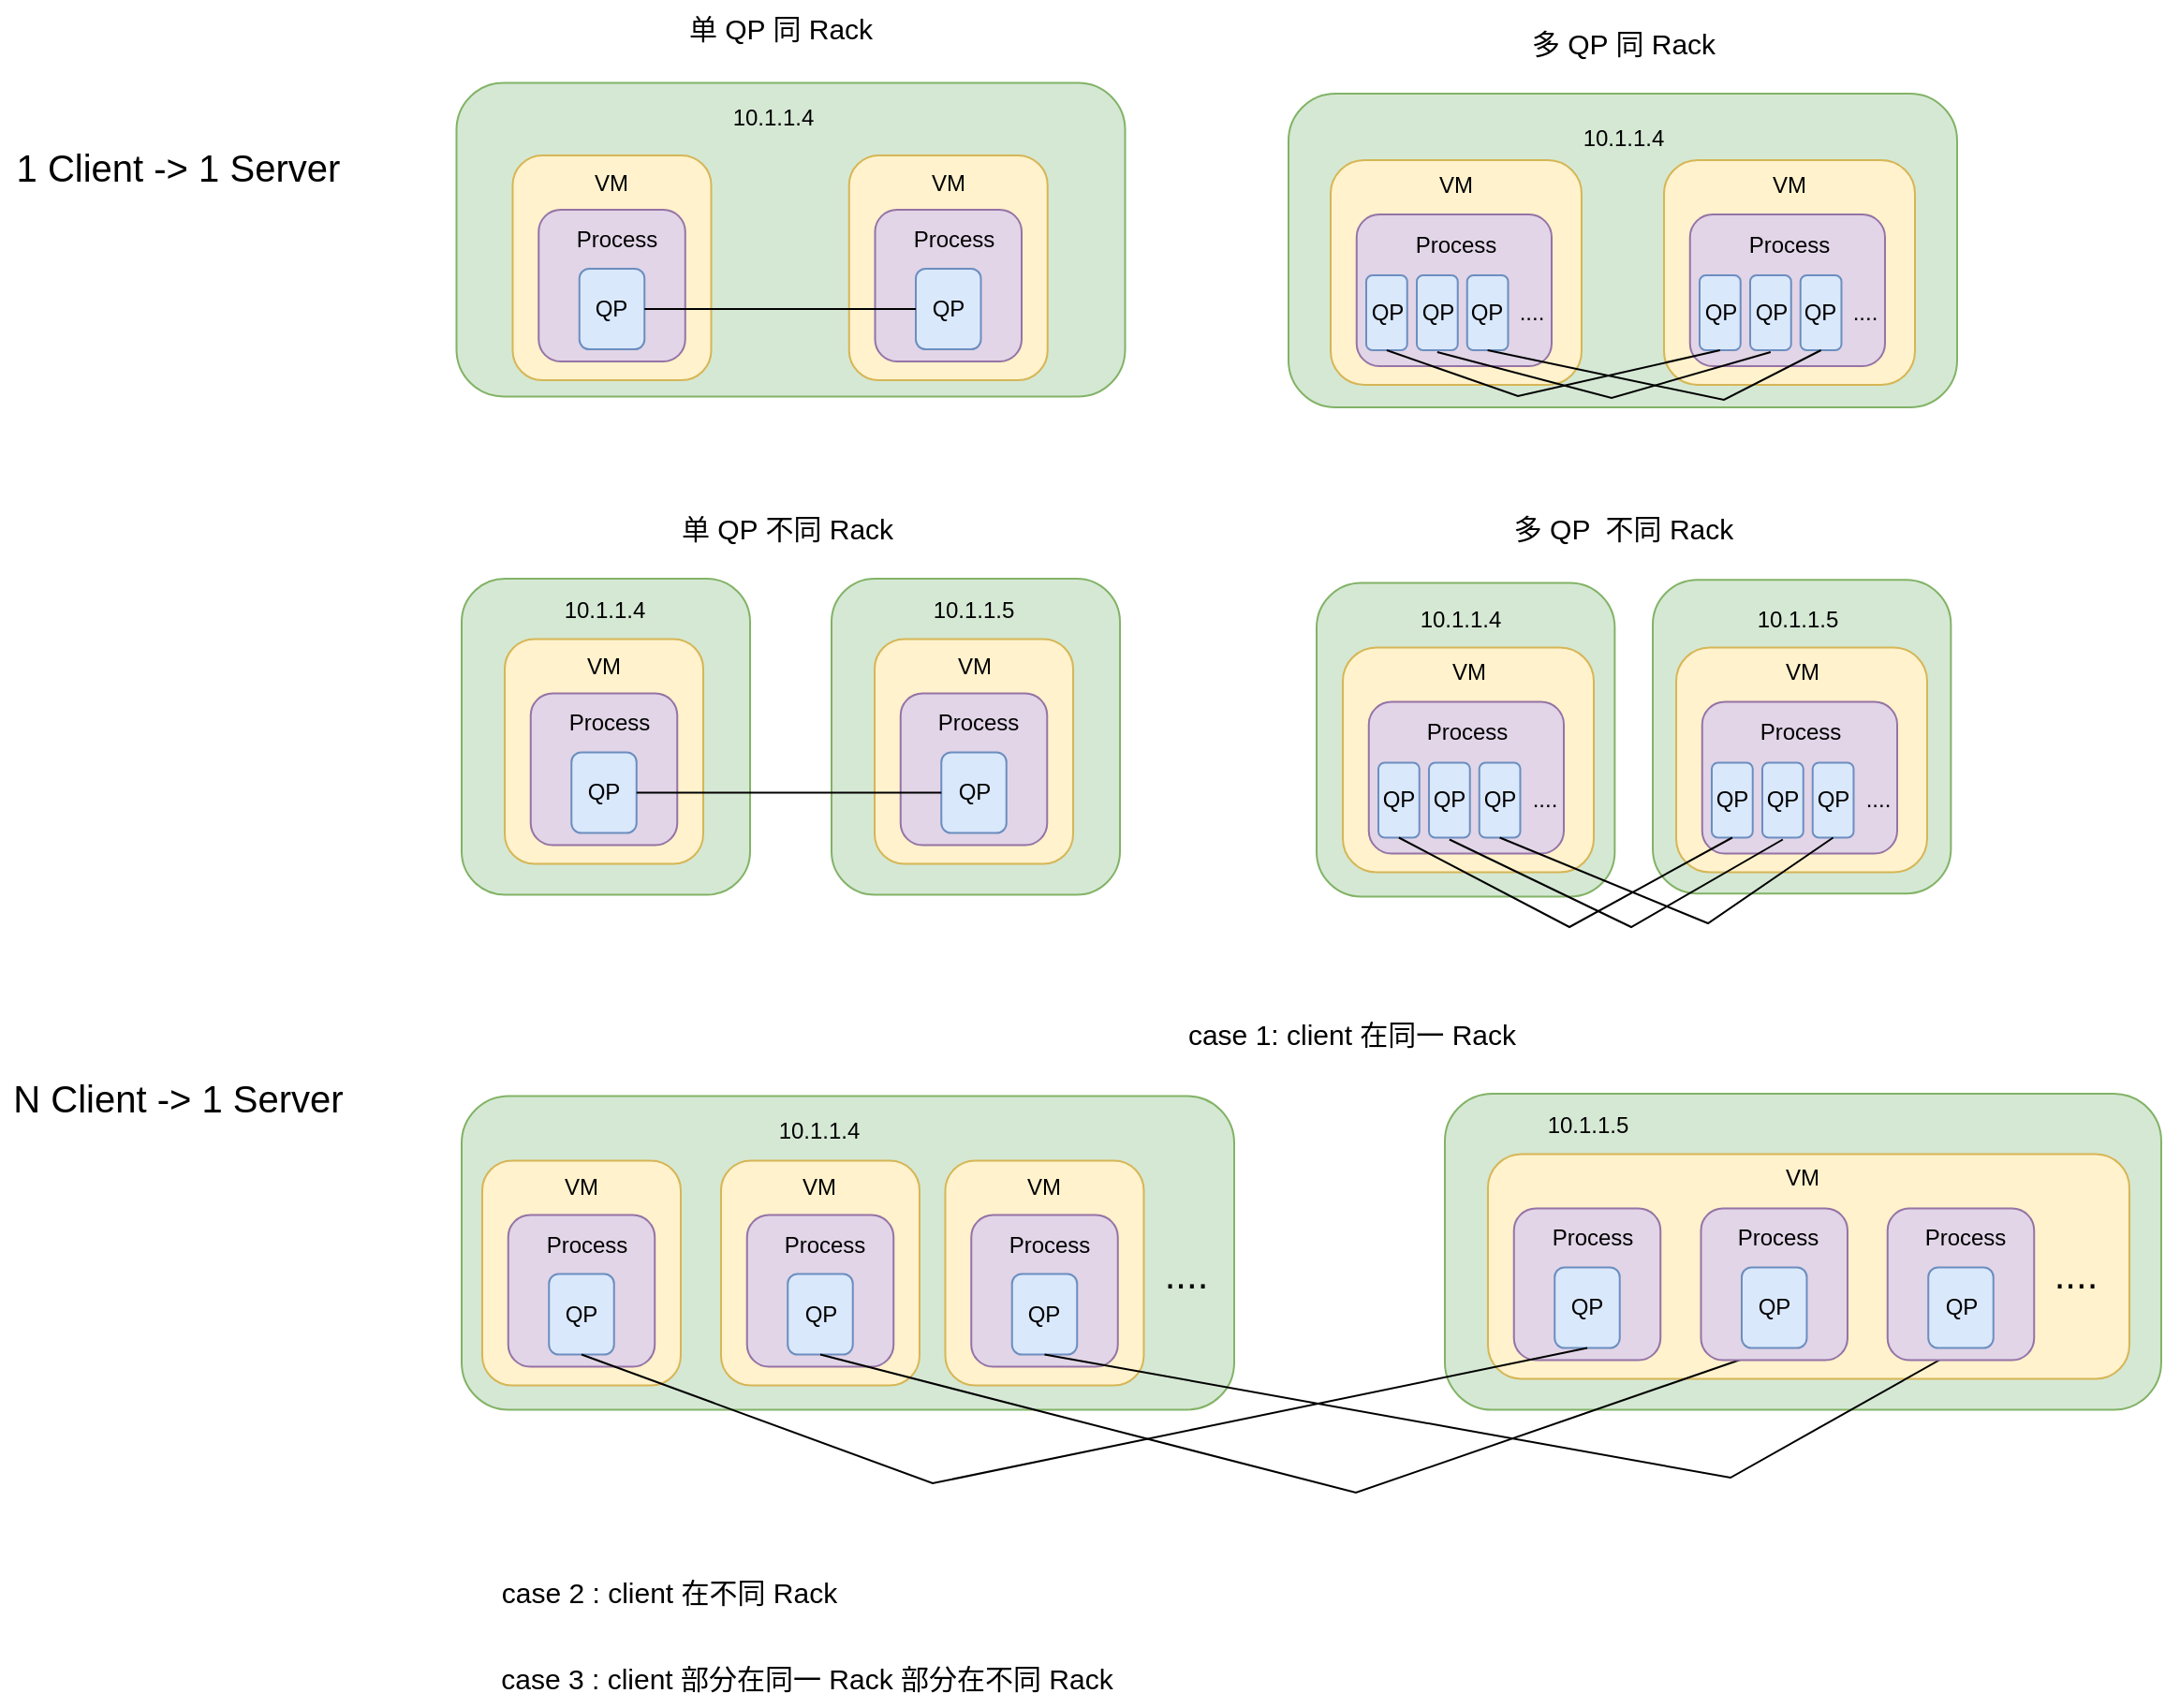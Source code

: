 <mxfile version="26.2.14">
  <diagram name="第 1 页" id="bb4P5hw4HZRwwf8iZv8R">
    <mxGraphModel dx="2183" dy="1440" grid="0" gridSize="10" guides="1" tooltips="1" connect="1" arrows="1" fold="1" page="0" pageScale="1" pageWidth="827" pageHeight="1169" background="#ffffff" math="0" shadow="0">
      <root>
        <mxCell id="0" />
        <mxCell id="1" parent="0" />
        <mxCell id="e23MiZItnUsEhFVkmW49-111" value="" style="rounded=1;whiteSpace=wrap;html=1;fillColor=#d5e8d4;strokeColor=#82b366;" vertex="1" parent="1">
          <mxGeometry x="681.5" y="-5.38" width="159.19" height="167.5" as="geometry" />
        </mxCell>
        <mxCell id="e23MiZItnUsEhFVkmW49-19" value="" style="rounded=1;whiteSpace=wrap;html=1;fillColor=#d5e8d4;strokeColor=#82b366;" vertex="1" parent="1">
          <mxGeometry x="487" y="-265" width="357" height="167.5" as="geometry" />
        </mxCell>
        <mxCell id="89p4u61IxVl6NUVOiBiR-15" value="" style="rounded=1;whiteSpace=wrap;html=1;fillColor=#d5e8d4;strokeColor=#82b366;" parent="1" vertex="1">
          <mxGeometry x="42.75" y="-270.75" width="357" height="167.5" as="geometry" />
        </mxCell>
        <mxCell id="89p4u61IxVl6NUVOiBiR-1" value="" style="rounded=1;whiteSpace=wrap;html=1;fillColor=#fff2cc;strokeColor=#d6b656;" parent="1" vertex="1">
          <mxGeometry x="252.37" y="-232" width="106" height="120" as="geometry" />
        </mxCell>
        <mxCell id="89p4u61IxVl6NUVOiBiR-5" value="VM" style="text;strokeColor=none;align=center;fillColor=none;html=1;verticalAlign=middle;whiteSpace=wrap;rounded=0;" parent="1" vertex="1">
          <mxGeometry x="279.87" y="-224" width="51" height="13" as="geometry" />
        </mxCell>
        <mxCell id="89p4u61IxVl6NUVOiBiR-20" value="10.1.1.4" style="text;strokeColor=none;align=center;fillColor=none;html=1;verticalAlign=middle;whiteSpace=wrap;rounded=0;" parent="1" vertex="1">
          <mxGeometry x="156" y="-267" width="112" height="30" as="geometry" />
        </mxCell>
        <mxCell id="89p4u61IxVl6NUVOiBiR-43" value="" style="rounded=1;whiteSpace=wrap;html=1;fillColor=#e1d5e7;strokeColor=#9673a6;" parent="1" vertex="1">
          <mxGeometry x="266.25" y="-203" width="78.25" height="81" as="geometry" />
        </mxCell>
        <mxCell id="89p4u61IxVl6NUVOiBiR-3" value="QP" style="rounded=1;whiteSpace=wrap;html=1;fillColor=#dae8fc;strokeColor=#6c8ebf;" parent="1" vertex="1">
          <mxGeometry x="288" y="-171.5" width="34.75" height="43" as="geometry" />
        </mxCell>
        <mxCell id="89p4u61IxVl6NUVOiBiR-44" value="Process" style="text;strokeColor=none;align=center;fillColor=none;html=1;verticalAlign=middle;whiteSpace=wrap;rounded=0;" parent="1" vertex="1">
          <mxGeometry x="281.5" y="-195" width="53.25" height="16" as="geometry" />
        </mxCell>
        <mxCell id="89p4u61IxVl6NUVOiBiR-58" value="" style="rounded=1;whiteSpace=wrap;html=1;fillColor=#fff2cc;strokeColor=#d6b656;" parent="1" vertex="1">
          <mxGeometry x="72.75" y="-232" width="106" height="120" as="geometry" />
        </mxCell>
        <mxCell id="89p4u61IxVl6NUVOiBiR-59" value="VM" style="text;strokeColor=none;align=center;fillColor=none;html=1;verticalAlign=middle;whiteSpace=wrap;rounded=0;" parent="1" vertex="1">
          <mxGeometry x="100.25" y="-224" width="51" height="13" as="geometry" />
        </mxCell>
        <mxCell id="89p4u61IxVl6NUVOiBiR-60" value="" style="rounded=1;whiteSpace=wrap;html=1;fillColor=#e1d5e7;strokeColor=#9673a6;" parent="1" vertex="1">
          <mxGeometry x="86.63" y="-203" width="78.25" height="81" as="geometry" />
        </mxCell>
        <mxCell id="89p4u61IxVl6NUVOiBiR-61" value="QP" style="rounded=1;whiteSpace=wrap;html=1;fillColor=#dae8fc;strokeColor=#6c8ebf;" parent="1" vertex="1">
          <mxGeometry x="108.38" y="-171.5" width="34.75" height="43" as="geometry" />
        </mxCell>
        <mxCell id="89p4u61IxVl6NUVOiBiR-62" value="Process" style="text;strokeColor=none;align=center;fillColor=none;html=1;verticalAlign=middle;whiteSpace=wrap;rounded=0;" parent="1" vertex="1">
          <mxGeometry x="101.88" y="-195" width="53.25" height="16" as="geometry" />
        </mxCell>
        <mxCell id="89p4u61IxVl6NUVOiBiR-63" value="" style="endArrow=none;html=1;rounded=0;exitX=1;exitY=0.5;exitDx=0;exitDy=0;entryX=0;entryY=0.5;entryDx=0;entryDy=0;" parent="1" source="89p4u61IxVl6NUVOiBiR-61" target="89p4u61IxVl6NUVOiBiR-3" edge="1">
          <mxGeometry width="50" height="50" relative="1" as="geometry">
            <mxPoint x="101.75" y="48" as="sourcePoint" />
            <mxPoint x="151.75" y="-2" as="targetPoint" />
          </mxGeometry>
        </mxCell>
        <mxCell id="89p4u61IxVl6NUVOiBiR-65" value="" style="rounded=1;whiteSpace=wrap;html=1;fillColor=#fff2cc;strokeColor=#d6b656;" parent="1" vertex="1">
          <mxGeometry x="509.5" y="-229.5" width="134" height="120" as="geometry" />
        </mxCell>
        <mxCell id="89p4u61IxVl6NUVOiBiR-66" value="VM" style="text;strokeColor=none;align=center;fillColor=none;html=1;verticalAlign=middle;whiteSpace=wrap;rounded=0;" parent="1" vertex="1">
          <mxGeometry x="551" y="-222.5" width="51" height="13" as="geometry" />
        </mxCell>
        <mxCell id="89p4u61IxVl6NUVOiBiR-67" value="" style="rounded=1;whiteSpace=wrap;html=1;fillColor=#e1d5e7;strokeColor=#9673a6;" parent="1" vertex="1">
          <mxGeometry x="523.38" y="-200.5" width="104.12" height="81" as="geometry" />
        </mxCell>
        <mxCell id="89p4u61IxVl6NUVOiBiR-68" value="QP" style="rounded=1;whiteSpace=wrap;html=1;fillColor=#dae8fc;strokeColor=#6c8ebf;" parent="1" vertex="1">
          <mxGeometry x="528.5" y="-168" width="21.87" height="40" as="geometry" />
        </mxCell>
        <mxCell id="89p4u61IxVl6NUVOiBiR-69" value="Process" style="text;strokeColor=none;align=center;fillColor=none;html=1;verticalAlign=middle;whiteSpace=wrap;rounded=0;" parent="1" vertex="1">
          <mxGeometry x="549.87" y="-192.5" width="53.25" height="16" as="geometry" />
        </mxCell>
        <mxCell id="e23MiZItnUsEhFVkmW49-17" value="单 QP 同 Rack" style="text;strokeColor=none;align=center;fillColor=none;html=1;verticalAlign=middle;whiteSpace=wrap;rounded=0;fontSize=15;" vertex="1" parent="1">
          <mxGeometry x="160.63" y="-315" width="109.5" height="30" as="geometry" />
        </mxCell>
        <mxCell id="e23MiZItnUsEhFVkmW49-20" style="edgeStyle=orthogonalEdgeStyle;rounded=0;orthogonalLoop=1;jettySize=auto;html=1;exitX=0.5;exitY=1;exitDx=0;exitDy=0;" edge="1" parent="1" source="89p4u61IxVl6NUVOiBiR-66" target="89p4u61IxVl6NUVOiBiR-66">
          <mxGeometry relative="1" as="geometry" />
        </mxCell>
        <mxCell id="e23MiZItnUsEhFVkmW49-21" value="QP" style="rounded=1;whiteSpace=wrap;html=1;fillColor=#dae8fc;strokeColor=#6c8ebf;" vertex="1" parent="1">
          <mxGeometry x="555.5" y="-168" width="21.87" height="40" as="geometry" />
        </mxCell>
        <mxCell id="e23MiZItnUsEhFVkmW49-22" value="...." style="text;strokeColor=none;align=center;fillColor=none;html=1;verticalAlign=middle;whiteSpace=wrap;rounded=0;" vertex="1" parent="1">
          <mxGeometry x="604.24" y="-157" width="26.13" height="17.5" as="geometry" />
        </mxCell>
        <mxCell id="e23MiZItnUsEhFVkmW49-25" value="QP" style="rounded=1;whiteSpace=wrap;html=1;fillColor=#dae8fc;strokeColor=#6c8ebf;" vertex="1" parent="1">
          <mxGeometry x="582.37" y="-168" width="21.87" height="40" as="geometry" />
        </mxCell>
        <mxCell id="e23MiZItnUsEhFVkmW49-26" value="" style="rounded=1;whiteSpace=wrap;html=1;fillColor=#fff2cc;strokeColor=#d6b656;" vertex="1" parent="1">
          <mxGeometry x="687.5" y="-229.5" width="134" height="120" as="geometry" />
        </mxCell>
        <mxCell id="e23MiZItnUsEhFVkmW49-27" value="VM" style="text;strokeColor=none;align=center;fillColor=none;html=1;verticalAlign=middle;whiteSpace=wrap;rounded=0;" vertex="1" parent="1">
          <mxGeometry x="729" y="-222.5" width="51" height="13" as="geometry" />
        </mxCell>
        <mxCell id="e23MiZItnUsEhFVkmW49-28" value="" style="rounded=1;whiteSpace=wrap;html=1;fillColor=#e1d5e7;strokeColor=#9673a6;" vertex="1" parent="1">
          <mxGeometry x="701.38" y="-200.5" width="104.12" height="81" as="geometry" />
        </mxCell>
        <mxCell id="e23MiZItnUsEhFVkmW49-29" value="QP" style="rounded=1;whiteSpace=wrap;html=1;fillColor=#dae8fc;strokeColor=#6c8ebf;" vertex="1" parent="1">
          <mxGeometry x="706.5" y="-168" width="21.87" height="40" as="geometry" />
        </mxCell>
        <mxCell id="e23MiZItnUsEhFVkmW49-30" value="Process" style="text;strokeColor=none;align=center;fillColor=none;html=1;verticalAlign=middle;whiteSpace=wrap;rounded=0;" vertex="1" parent="1">
          <mxGeometry x="727.87" y="-192.5" width="53.25" height="16" as="geometry" />
        </mxCell>
        <mxCell id="e23MiZItnUsEhFVkmW49-31" style="edgeStyle=orthogonalEdgeStyle;rounded=0;orthogonalLoop=1;jettySize=auto;html=1;exitX=0.5;exitY=1;exitDx=0;exitDy=0;" edge="1" parent="1" source="e23MiZItnUsEhFVkmW49-27" target="e23MiZItnUsEhFVkmW49-27">
          <mxGeometry relative="1" as="geometry" />
        </mxCell>
        <mxCell id="e23MiZItnUsEhFVkmW49-32" value="QP" style="rounded=1;whiteSpace=wrap;html=1;fillColor=#dae8fc;strokeColor=#6c8ebf;" vertex="1" parent="1">
          <mxGeometry x="733.5" y="-168" width="21.87" height="40" as="geometry" />
        </mxCell>
        <mxCell id="e23MiZItnUsEhFVkmW49-33" value="...." style="text;strokeColor=none;align=center;fillColor=none;html=1;verticalAlign=middle;whiteSpace=wrap;rounded=0;" vertex="1" parent="1">
          <mxGeometry x="782.24" y="-157" width="26.13" height="17.5" as="geometry" />
        </mxCell>
        <mxCell id="e23MiZItnUsEhFVkmW49-34" value="QP" style="rounded=1;whiteSpace=wrap;html=1;fillColor=#dae8fc;strokeColor=#6c8ebf;" vertex="1" parent="1">
          <mxGeometry x="760.37" y="-168" width="21.87" height="40" as="geometry" />
        </mxCell>
        <mxCell id="e23MiZItnUsEhFVkmW49-36" value="" style="endArrow=none;html=1;rounded=0;exitX=0.5;exitY=1;exitDx=0;exitDy=0;entryX=0.5;entryY=1;entryDx=0;entryDy=0;" edge="1" parent="1" source="89p4u61IxVl6NUVOiBiR-68" target="e23MiZItnUsEhFVkmW49-29">
          <mxGeometry width="50" height="50" relative="1" as="geometry">
            <mxPoint x="630.5" y="-48.5" as="sourcePoint" />
            <mxPoint x="680.5" y="-98.5" as="targetPoint" />
            <Array as="points">
              <mxPoint x="609.5" y="-103.5" />
            </Array>
          </mxGeometry>
        </mxCell>
        <mxCell id="e23MiZItnUsEhFVkmW49-37" value="" style="endArrow=none;html=1;rounded=0;exitX=0.5;exitY=1;exitDx=0;exitDy=0;entryX=0.5;entryY=1;entryDx=0;entryDy=0;" edge="1" parent="1">
          <mxGeometry width="50" height="50" relative="1" as="geometry">
            <mxPoint x="566.435" y="-127" as="sourcePoint" />
            <mxPoint x="744.435" y="-127" as="targetPoint" />
            <Array as="points">
              <mxPoint x="659.5" y="-102.5" />
            </Array>
          </mxGeometry>
        </mxCell>
        <mxCell id="e23MiZItnUsEhFVkmW49-38" value="" style="endArrow=none;html=1;rounded=0;exitX=0.5;exitY=1;exitDx=0;exitDy=0;entryX=0.5;entryY=1;entryDx=0;entryDy=0;" edge="1" parent="1" source="e23MiZItnUsEhFVkmW49-25" target="e23MiZItnUsEhFVkmW49-34">
          <mxGeometry width="50" height="50" relative="1" as="geometry">
            <mxPoint x="761.5" y="-33.5" as="sourcePoint" />
            <mxPoint x="811.5" y="-83.5" as="targetPoint" />
            <Array as="points">
              <mxPoint x="719.5" y="-101.5" />
            </Array>
          </mxGeometry>
        </mxCell>
        <mxCell id="e23MiZItnUsEhFVkmW49-39" value="多 QP 同 Rack" style="text;strokeColor=none;align=center;fillColor=none;html=1;verticalAlign=middle;whiteSpace=wrap;rounded=0;fontSize=15;" vertex="1" parent="1">
          <mxGeometry x="610.75" y="-307" width="109.5" height="30" as="geometry" />
        </mxCell>
        <mxCell id="e23MiZItnUsEhFVkmW49-41" value="" style="rounded=1;whiteSpace=wrap;html=1;fillColor=#d5e8d4;strokeColor=#82b366;" vertex="1" parent="1">
          <mxGeometry x="45.5" y="-6" width="154" height="168.75" as="geometry" />
        </mxCell>
        <mxCell id="e23MiZItnUsEhFVkmW49-47" value="" style="rounded=1;whiteSpace=wrap;html=1;fillColor=#fff2cc;strokeColor=#d6b656;" vertex="1" parent="1">
          <mxGeometry x="68.5" y="26.25" width="106" height="120" as="geometry" />
        </mxCell>
        <mxCell id="e23MiZItnUsEhFVkmW49-48" value="VM" style="text;strokeColor=none;align=center;fillColor=none;html=1;verticalAlign=middle;whiteSpace=wrap;rounded=0;" vertex="1" parent="1">
          <mxGeometry x="96" y="34.25" width="51" height="13" as="geometry" />
        </mxCell>
        <mxCell id="e23MiZItnUsEhFVkmW49-49" value="" style="rounded=1;whiteSpace=wrap;html=1;fillColor=#e1d5e7;strokeColor=#9673a6;" vertex="1" parent="1">
          <mxGeometry x="82.38" y="55.25" width="78.25" height="81" as="geometry" />
        </mxCell>
        <mxCell id="e23MiZItnUsEhFVkmW49-50" value="QP" style="rounded=1;whiteSpace=wrap;html=1;fillColor=#dae8fc;strokeColor=#6c8ebf;" vertex="1" parent="1">
          <mxGeometry x="104.13" y="86.75" width="34.75" height="43" as="geometry" />
        </mxCell>
        <mxCell id="e23MiZItnUsEhFVkmW49-51" value="Process" style="text;strokeColor=none;align=center;fillColor=none;html=1;verticalAlign=middle;whiteSpace=wrap;rounded=0;" vertex="1" parent="1">
          <mxGeometry x="97.63" y="63.25" width="53.25" height="16" as="geometry" />
        </mxCell>
        <mxCell id="e23MiZItnUsEhFVkmW49-57" value="10.1.1.4" style="text;strokeColor=none;align=center;fillColor=none;html=1;verticalAlign=middle;whiteSpace=wrap;rounded=0;" vertex="1" parent="1">
          <mxGeometry x="65.51" y="-3.75" width="112" height="30" as="geometry" />
        </mxCell>
        <mxCell id="e23MiZItnUsEhFVkmW49-58" value="" style="rounded=1;whiteSpace=wrap;html=1;fillColor=#d5e8d4;strokeColor=#82b366;" vertex="1" parent="1">
          <mxGeometry x="243" y="-6" width="154" height="168.75" as="geometry" />
        </mxCell>
        <mxCell id="e23MiZItnUsEhFVkmW49-59" value="" style="rounded=1;whiteSpace=wrap;html=1;fillColor=#fff2cc;strokeColor=#d6b656;" vertex="1" parent="1">
          <mxGeometry x="266" y="26.25" width="106" height="120" as="geometry" />
        </mxCell>
        <mxCell id="e23MiZItnUsEhFVkmW49-60" value="VM" style="text;strokeColor=none;align=center;fillColor=none;html=1;verticalAlign=middle;whiteSpace=wrap;rounded=0;" vertex="1" parent="1">
          <mxGeometry x="293.5" y="34.25" width="51" height="13" as="geometry" />
        </mxCell>
        <mxCell id="e23MiZItnUsEhFVkmW49-61" value="" style="rounded=1;whiteSpace=wrap;html=1;fillColor=#e1d5e7;strokeColor=#9673a6;" vertex="1" parent="1">
          <mxGeometry x="279.88" y="55.25" width="78.25" height="81" as="geometry" />
        </mxCell>
        <mxCell id="e23MiZItnUsEhFVkmW49-62" value="QP" style="rounded=1;whiteSpace=wrap;html=1;fillColor=#dae8fc;strokeColor=#6c8ebf;" vertex="1" parent="1">
          <mxGeometry x="301.63" y="86.75" width="34.75" height="43" as="geometry" />
        </mxCell>
        <mxCell id="e23MiZItnUsEhFVkmW49-63" value="Process" style="text;strokeColor=none;align=center;fillColor=none;html=1;verticalAlign=middle;whiteSpace=wrap;rounded=0;" vertex="1" parent="1">
          <mxGeometry x="295.13" y="63.25" width="53.25" height="16" as="geometry" />
        </mxCell>
        <mxCell id="e23MiZItnUsEhFVkmW49-64" value="10.1.1.5" style="text;strokeColor=none;align=center;fillColor=none;html=1;verticalAlign=middle;whiteSpace=wrap;rounded=0;" vertex="1" parent="1">
          <mxGeometry x="263.01" y="-3.75" width="112" height="30" as="geometry" />
        </mxCell>
        <mxCell id="e23MiZItnUsEhFVkmW49-65" value="10.1.1.4" style="text;strokeColor=none;align=center;fillColor=none;html=1;verticalAlign=middle;whiteSpace=wrap;rounded=0;" vertex="1" parent="1">
          <mxGeometry x="609.5" y="-256.25" width="112" height="30" as="geometry" />
        </mxCell>
        <mxCell id="e23MiZItnUsEhFVkmW49-66" value="" style="endArrow=none;html=1;rounded=0;exitX=1;exitY=0.5;exitDx=0;exitDy=0;entryX=0;entryY=0.5;entryDx=0;entryDy=0;" edge="1" parent="1" source="e23MiZItnUsEhFVkmW49-50" target="e23MiZItnUsEhFVkmW49-62">
          <mxGeometry width="50" height="50" relative="1" as="geometry">
            <mxPoint x="171" y="243" as="sourcePoint" />
            <mxPoint x="221" y="193" as="targetPoint" />
          </mxGeometry>
        </mxCell>
        <mxCell id="e23MiZItnUsEhFVkmW49-67" value="单 QP 不同 Rack" style="text;strokeColor=none;align=center;fillColor=none;html=1;verticalAlign=middle;whiteSpace=wrap;rounded=0;fontSize=15;" vertex="1" parent="1">
          <mxGeometry x="143.13" y="-48" width="153" height="30" as="geometry" />
        </mxCell>
        <mxCell id="e23MiZItnUsEhFVkmW49-68" value="1 Client -&amp;gt; 1 Server&amp;nbsp;" style="text;strokeColor=none;align=center;fillColor=none;html=1;verticalAlign=middle;whiteSpace=wrap;rounded=0;fontSize=20;" vertex="1" parent="1">
          <mxGeometry x="-199.18" y="-241" width="192" height="30" as="geometry" />
        </mxCell>
        <mxCell id="e23MiZItnUsEhFVkmW49-70" value="N Client -&amp;gt; 1 Server&amp;nbsp;" style="text;strokeColor=none;align=center;fillColor=none;html=1;verticalAlign=middle;whiteSpace=wrap;rounded=0;fontSize=20;" vertex="1" parent="1">
          <mxGeometry x="-200.18" y="256" width="194" height="30" as="geometry" />
        </mxCell>
        <mxCell id="e23MiZItnUsEhFVkmW49-87" value="" style="rounded=1;whiteSpace=wrap;html=1;fillColor=#d5e8d4;strokeColor=#82b366;" vertex="1" parent="1">
          <mxGeometry x="502" y="-3.75" width="159.19" height="167.5" as="geometry" />
        </mxCell>
        <mxCell id="e23MiZItnUsEhFVkmW49-88" value="" style="rounded=1;whiteSpace=wrap;html=1;fillColor=#fff2cc;strokeColor=#d6b656;" vertex="1" parent="1">
          <mxGeometry x="516" y="30.75" width="134" height="120" as="geometry" />
        </mxCell>
        <mxCell id="e23MiZItnUsEhFVkmW49-89" value="VM" style="text;strokeColor=none;align=center;fillColor=none;html=1;verticalAlign=middle;whiteSpace=wrap;rounded=0;" vertex="1" parent="1">
          <mxGeometry x="557.5" y="37.75" width="51" height="13" as="geometry" />
        </mxCell>
        <mxCell id="e23MiZItnUsEhFVkmW49-90" value="" style="rounded=1;whiteSpace=wrap;html=1;fillColor=#e1d5e7;strokeColor=#9673a6;" vertex="1" parent="1">
          <mxGeometry x="529.88" y="59.75" width="104.12" height="81" as="geometry" />
        </mxCell>
        <mxCell id="e23MiZItnUsEhFVkmW49-91" value="QP" style="rounded=1;whiteSpace=wrap;html=1;fillColor=#dae8fc;strokeColor=#6c8ebf;" vertex="1" parent="1">
          <mxGeometry x="535" y="92.25" width="21.87" height="40" as="geometry" />
        </mxCell>
        <mxCell id="e23MiZItnUsEhFVkmW49-92" value="Process" style="text;strokeColor=none;align=center;fillColor=none;html=1;verticalAlign=middle;whiteSpace=wrap;rounded=0;" vertex="1" parent="1">
          <mxGeometry x="556.37" y="67.75" width="53.25" height="16" as="geometry" />
        </mxCell>
        <mxCell id="e23MiZItnUsEhFVkmW49-93" style="edgeStyle=orthogonalEdgeStyle;rounded=0;orthogonalLoop=1;jettySize=auto;html=1;exitX=0.5;exitY=1;exitDx=0;exitDy=0;" edge="1" parent="1" source="e23MiZItnUsEhFVkmW49-89" target="e23MiZItnUsEhFVkmW49-89">
          <mxGeometry relative="1" as="geometry" />
        </mxCell>
        <mxCell id="e23MiZItnUsEhFVkmW49-94" value="QP" style="rounded=1;whiteSpace=wrap;html=1;fillColor=#dae8fc;strokeColor=#6c8ebf;" vertex="1" parent="1">
          <mxGeometry x="562" y="92.25" width="21.87" height="40" as="geometry" />
        </mxCell>
        <mxCell id="e23MiZItnUsEhFVkmW49-95" value="...." style="text;strokeColor=none;align=center;fillColor=none;html=1;verticalAlign=middle;whiteSpace=wrap;rounded=0;" vertex="1" parent="1">
          <mxGeometry x="610.74" y="103.25" width="26.13" height="17.5" as="geometry" />
        </mxCell>
        <mxCell id="e23MiZItnUsEhFVkmW49-96" value="QP" style="rounded=1;whiteSpace=wrap;html=1;fillColor=#dae8fc;strokeColor=#6c8ebf;" vertex="1" parent="1">
          <mxGeometry x="588.87" y="92.25" width="21.87" height="40" as="geometry" />
        </mxCell>
        <mxCell id="e23MiZItnUsEhFVkmW49-97" value="" style="rounded=1;whiteSpace=wrap;html=1;fillColor=#fff2cc;strokeColor=#d6b656;" vertex="1" parent="1">
          <mxGeometry x="694" y="30.75" width="134" height="120" as="geometry" />
        </mxCell>
        <mxCell id="e23MiZItnUsEhFVkmW49-98" value="VM" style="text;strokeColor=none;align=center;fillColor=none;html=1;verticalAlign=middle;whiteSpace=wrap;rounded=0;" vertex="1" parent="1">
          <mxGeometry x="735.5" y="37.75" width="51" height="13" as="geometry" />
        </mxCell>
        <mxCell id="e23MiZItnUsEhFVkmW49-99" value="" style="rounded=1;whiteSpace=wrap;html=1;fillColor=#e1d5e7;strokeColor=#9673a6;" vertex="1" parent="1">
          <mxGeometry x="707.88" y="59.75" width="104.12" height="81" as="geometry" />
        </mxCell>
        <mxCell id="e23MiZItnUsEhFVkmW49-100" value="QP" style="rounded=1;whiteSpace=wrap;html=1;fillColor=#dae8fc;strokeColor=#6c8ebf;" vertex="1" parent="1">
          <mxGeometry x="713" y="92.25" width="21.87" height="40" as="geometry" />
        </mxCell>
        <mxCell id="e23MiZItnUsEhFVkmW49-101" value="Process" style="text;strokeColor=none;align=center;fillColor=none;html=1;verticalAlign=middle;whiteSpace=wrap;rounded=0;" vertex="1" parent="1">
          <mxGeometry x="734.37" y="67.75" width="53.25" height="16" as="geometry" />
        </mxCell>
        <mxCell id="e23MiZItnUsEhFVkmW49-102" style="edgeStyle=orthogonalEdgeStyle;rounded=0;orthogonalLoop=1;jettySize=auto;html=1;exitX=0.5;exitY=1;exitDx=0;exitDy=0;" edge="1" parent="1" source="e23MiZItnUsEhFVkmW49-98" target="e23MiZItnUsEhFVkmW49-98">
          <mxGeometry relative="1" as="geometry" />
        </mxCell>
        <mxCell id="e23MiZItnUsEhFVkmW49-103" value="QP" style="rounded=1;whiteSpace=wrap;html=1;fillColor=#dae8fc;strokeColor=#6c8ebf;" vertex="1" parent="1">
          <mxGeometry x="740" y="92.25" width="21.87" height="40" as="geometry" />
        </mxCell>
        <mxCell id="e23MiZItnUsEhFVkmW49-104" value="...." style="text;strokeColor=none;align=center;fillColor=none;html=1;verticalAlign=middle;whiteSpace=wrap;rounded=0;" vertex="1" parent="1">
          <mxGeometry x="788.74" y="103.25" width="26.13" height="17.5" as="geometry" />
        </mxCell>
        <mxCell id="e23MiZItnUsEhFVkmW49-105" value="QP" style="rounded=1;whiteSpace=wrap;html=1;fillColor=#dae8fc;strokeColor=#6c8ebf;" vertex="1" parent="1">
          <mxGeometry x="766.87" y="92.25" width="21.87" height="40" as="geometry" />
        </mxCell>
        <mxCell id="e23MiZItnUsEhFVkmW49-106" value="" style="endArrow=none;html=1;rounded=0;exitX=0.5;exitY=1;exitDx=0;exitDy=0;entryX=0.5;entryY=1;entryDx=0;entryDy=0;" edge="1" parent="1" source="e23MiZItnUsEhFVkmW49-91" target="e23MiZItnUsEhFVkmW49-100">
          <mxGeometry width="50" height="50" relative="1" as="geometry">
            <mxPoint x="637" y="211.75" as="sourcePoint" />
            <mxPoint x="687" y="161.75" as="targetPoint" />
            <Array as="points">
              <mxPoint x="637" y="180" />
            </Array>
          </mxGeometry>
        </mxCell>
        <mxCell id="e23MiZItnUsEhFVkmW49-107" value="" style="endArrow=none;html=1;rounded=0;exitX=0.5;exitY=1;exitDx=0;exitDy=0;entryX=0.5;entryY=1;entryDx=0;entryDy=0;" edge="1" parent="1">
          <mxGeometry width="50" height="50" relative="1" as="geometry">
            <mxPoint x="572.935" y="133.25" as="sourcePoint" />
            <mxPoint x="750.935" y="133.25" as="targetPoint" />
            <Array as="points">
              <mxPoint x="670" y="180" />
            </Array>
          </mxGeometry>
        </mxCell>
        <mxCell id="e23MiZItnUsEhFVkmW49-108" value="" style="endArrow=none;html=1;rounded=0;exitX=0.5;exitY=1;exitDx=0;exitDy=0;entryX=0.5;entryY=1;entryDx=0;entryDy=0;" edge="1" parent="1" source="e23MiZItnUsEhFVkmW49-96" target="e23MiZItnUsEhFVkmW49-105">
          <mxGeometry width="50" height="50" relative="1" as="geometry">
            <mxPoint x="768" y="226.75" as="sourcePoint" />
            <mxPoint x="818" y="176.75" as="targetPoint" />
            <Array as="points">
              <mxPoint x="711" y="178" />
            </Array>
          </mxGeometry>
        </mxCell>
        <mxCell id="e23MiZItnUsEhFVkmW49-109" value="多 QP &amp;nbsp;不同 Rack" style="text;strokeColor=none;align=center;fillColor=none;html=1;verticalAlign=middle;whiteSpace=wrap;rounded=0;fontSize=15;" vertex="1" parent="1">
          <mxGeometry x="585.75" y="-48" width="159.5" height="30" as="geometry" />
        </mxCell>
        <mxCell id="e23MiZItnUsEhFVkmW49-110" value="10.1.1.4" style="text;strokeColor=none;align=center;fillColor=none;html=1;verticalAlign=middle;whiteSpace=wrap;rounded=0;" vertex="1" parent="1">
          <mxGeometry x="523.38" y="0.75" width="112" height="30" as="geometry" />
        </mxCell>
        <mxCell id="e23MiZItnUsEhFVkmW49-112" value="10.1.1.5" style="text;strokeColor=none;align=center;fillColor=none;html=1;verticalAlign=middle;whiteSpace=wrap;rounded=0;" vertex="1" parent="1">
          <mxGeometry x="702.88" y="0.75" width="112" height="30" as="geometry" />
        </mxCell>
        <mxCell id="e23MiZItnUsEhFVkmW49-113" value="" style="rounded=1;whiteSpace=wrap;html=1;fillColor=#d5e8d4;strokeColor=#82b366;" vertex="1" parent="1">
          <mxGeometry x="45.5" y="270.25" width="412.5" height="167.5" as="geometry" />
        </mxCell>
        <mxCell id="e23MiZItnUsEhFVkmW49-114" value="" style="rounded=1;whiteSpace=wrap;html=1;fillColor=#fff2cc;strokeColor=#d6b656;" vertex="1" parent="1">
          <mxGeometry x="183.99" y="304.75" width="106" height="120" as="geometry" />
        </mxCell>
        <mxCell id="e23MiZItnUsEhFVkmW49-115" value="VM" style="text;strokeColor=none;align=center;fillColor=none;html=1;verticalAlign=middle;whiteSpace=wrap;rounded=0;" vertex="1" parent="1">
          <mxGeometry x="211.49" y="312.75" width="51" height="13" as="geometry" />
        </mxCell>
        <mxCell id="e23MiZItnUsEhFVkmW49-116" value="10.1.1.4" style="text;strokeColor=none;align=center;fillColor=none;html=1;verticalAlign=middle;whiteSpace=wrap;rounded=0;" vertex="1" parent="1">
          <mxGeometry x="180.37" y="276.75" width="113.25" height="25.25" as="geometry" />
        </mxCell>
        <mxCell id="e23MiZItnUsEhFVkmW49-117" value="" style="rounded=1;whiteSpace=wrap;html=1;fillColor=#e1d5e7;strokeColor=#9673a6;" vertex="1" parent="1">
          <mxGeometry x="197.87" y="333.75" width="78.25" height="81" as="geometry" />
        </mxCell>
        <mxCell id="e23MiZItnUsEhFVkmW49-118" value="QP" style="rounded=1;whiteSpace=wrap;html=1;fillColor=#dae8fc;strokeColor=#6c8ebf;" vertex="1" parent="1">
          <mxGeometry x="219.62" y="365.25" width="34.75" height="43" as="geometry" />
        </mxCell>
        <mxCell id="e23MiZItnUsEhFVkmW49-119" value="Process" style="text;strokeColor=none;align=center;fillColor=none;html=1;verticalAlign=middle;whiteSpace=wrap;rounded=0;" vertex="1" parent="1">
          <mxGeometry x="213.12" y="341.75" width="53.25" height="16" as="geometry" />
        </mxCell>
        <mxCell id="e23MiZItnUsEhFVkmW49-120" value="" style="rounded=1;whiteSpace=wrap;html=1;fillColor=#fff2cc;strokeColor=#d6b656;" vertex="1" parent="1">
          <mxGeometry x="56.49" y="304.75" width="106" height="120" as="geometry" />
        </mxCell>
        <mxCell id="e23MiZItnUsEhFVkmW49-121" value="VM" style="text;strokeColor=none;align=center;fillColor=none;html=1;verticalAlign=middle;whiteSpace=wrap;rounded=0;" vertex="1" parent="1">
          <mxGeometry x="83.99" y="312.75" width="51" height="13" as="geometry" />
        </mxCell>
        <mxCell id="e23MiZItnUsEhFVkmW49-122" value="" style="rounded=1;whiteSpace=wrap;html=1;fillColor=#e1d5e7;strokeColor=#9673a6;" vertex="1" parent="1">
          <mxGeometry x="70.37" y="333.75" width="78.25" height="81" as="geometry" />
        </mxCell>
        <mxCell id="e23MiZItnUsEhFVkmW49-123" value="QP" style="rounded=1;whiteSpace=wrap;html=1;fillColor=#dae8fc;strokeColor=#6c8ebf;" vertex="1" parent="1">
          <mxGeometry x="92.12" y="365.25" width="34.75" height="43" as="geometry" />
        </mxCell>
        <mxCell id="e23MiZItnUsEhFVkmW49-124" value="Process" style="text;strokeColor=none;align=center;fillColor=none;html=1;verticalAlign=middle;whiteSpace=wrap;rounded=0;" vertex="1" parent="1">
          <mxGeometry x="85.62" y="341.75" width="53.25" height="16" as="geometry" />
        </mxCell>
        <mxCell id="e23MiZItnUsEhFVkmW49-126" value="case 1: client 在同一 Rack" style="text;strokeColor=none;align=center;fillColor=none;html=1;verticalAlign=middle;whiteSpace=wrap;rounded=0;fontSize=15;" vertex="1" parent="1">
          <mxGeometry x="413.12" y="222" width="216" height="30" as="geometry" />
        </mxCell>
        <mxCell id="e23MiZItnUsEhFVkmW49-127" value="" style="rounded=1;whiteSpace=wrap;html=1;fillColor=#fff2cc;strokeColor=#d6b656;" vertex="1" parent="1">
          <mxGeometry x="303.74" y="304.75" width="106" height="120" as="geometry" />
        </mxCell>
        <mxCell id="e23MiZItnUsEhFVkmW49-128" value="VM" style="text;strokeColor=none;align=center;fillColor=none;html=1;verticalAlign=middle;whiteSpace=wrap;rounded=0;" vertex="1" parent="1">
          <mxGeometry x="331.24" y="312.75" width="51" height="13" as="geometry" />
        </mxCell>
        <mxCell id="e23MiZItnUsEhFVkmW49-129" value="" style="rounded=1;whiteSpace=wrap;html=1;fillColor=#e1d5e7;strokeColor=#9673a6;" vertex="1" parent="1">
          <mxGeometry x="317.62" y="333.75" width="78.25" height="81" as="geometry" />
        </mxCell>
        <mxCell id="e23MiZItnUsEhFVkmW49-130" value="QP" style="rounded=1;whiteSpace=wrap;html=1;fillColor=#dae8fc;strokeColor=#6c8ebf;" vertex="1" parent="1">
          <mxGeometry x="339.37" y="365.25" width="34.75" height="43" as="geometry" />
        </mxCell>
        <mxCell id="e23MiZItnUsEhFVkmW49-131" value="Process" style="text;strokeColor=none;align=center;fillColor=none;html=1;verticalAlign=middle;whiteSpace=wrap;rounded=0;" vertex="1" parent="1">
          <mxGeometry x="332.87" y="341.75" width="53.25" height="16" as="geometry" />
        </mxCell>
        <mxCell id="e23MiZItnUsEhFVkmW49-132" value="...." style="text;strokeColor=none;align=center;fillColor=none;html=1;verticalAlign=middle;whiteSpace=wrap;rounded=0;fontSize=21;" vertex="1" parent="1">
          <mxGeometry x="414.99" y="349.75" width="34.63" height="30" as="geometry" />
        </mxCell>
        <mxCell id="e23MiZItnUsEhFVkmW49-133" value="" style="rounded=1;whiteSpace=wrap;html=1;fillColor=#d5e8d4;strokeColor=#82b366;" vertex="1" parent="1">
          <mxGeometry x="570.49" y="269" width="382.5" height="168.75" as="geometry" />
        </mxCell>
        <mxCell id="e23MiZItnUsEhFVkmW49-134" value="" style="rounded=1;whiteSpace=wrap;html=1;fillColor=#fff2cc;strokeColor=#d6b656;" vertex="1" parent="1">
          <mxGeometry x="593.49" y="301.25" width="342.5" height="120" as="geometry" />
        </mxCell>
        <mxCell id="e23MiZItnUsEhFVkmW49-135" value="VM" style="text;strokeColor=none;align=center;fillColor=none;html=1;verticalAlign=middle;whiteSpace=wrap;rounded=0;" vertex="1" parent="1">
          <mxGeometry x="736.24" y="307.75" width="51" height="13" as="geometry" />
        </mxCell>
        <mxCell id="e23MiZItnUsEhFVkmW49-136" value="" style="rounded=1;whiteSpace=wrap;html=1;fillColor=#e1d5e7;strokeColor=#9673a6;" vertex="1" parent="1">
          <mxGeometry x="607.37" y="330.25" width="78.25" height="81" as="geometry" />
        </mxCell>
        <mxCell id="e23MiZItnUsEhFVkmW49-137" value="QP" style="rounded=1;whiteSpace=wrap;html=1;fillColor=#dae8fc;strokeColor=#6c8ebf;" vertex="1" parent="1">
          <mxGeometry x="629.12" y="361.75" width="34.75" height="43" as="geometry" />
        </mxCell>
        <mxCell id="e23MiZItnUsEhFVkmW49-138" value="Process" style="text;strokeColor=none;align=center;fillColor=none;html=1;verticalAlign=middle;whiteSpace=wrap;rounded=0;" vertex="1" parent="1">
          <mxGeometry x="622.62" y="338.25" width="53.25" height="16" as="geometry" />
        </mxCell>
        <mxCell id="e23MiZItnUsEhFVkmW49-139" value="10.1.1.5" style="text;strokeColor=none;align=center;fillColor=none;html=1;verticalAlign=middle;whiteSpace=wrap;rounded=0;" vertex="1" parent="1">
          <mxGeometry x="590.5" y="271.25" width="112" height="30" as="geometry" />
        </mxCell>
        <mxCell id="e23MiZItnUsEhFVkmW49-141" value="" style="endArrow=none;html=1;rounded=0;exitX=0.5;exitY=1;exitDx=0;exitDy=0;entryX=0.5;entryY=1;entryDx=0;entryDy=0;" edge="1" parent="1" source="e23MiZItnUsEhFVkmW49-123" target="e23MiZItnUsEhFVkmW49-137">
          <mxGeometry width="50" height="50" relative="1" as="geometry">
            <mxPoint x="217.99" y="537" as="sourcePoint" />
            <mxPoint x="267.99" y="487" as="targetPoint" />
            <Array as="points">
              <mxPoint x="296.99" y="477" />
            </Array>
          </mxGeometry>
        </mxCell>
        <mxCell id="e23MiZItnUsEhFVkmW49-142" value="" style="endArrow=none;html=1;rounded=0;exitX=0.5;exitY=1;exitDx=0;exitDy=0;entryX=0.5;entryY=1;entryDx=0;entryDy=0;" edge="1" parent="1" source="e23MiZItnUsEhFVkmW49-118" target="e23MiZItnUsEhFVkmW49-149">
          <mxGeometry width="50" height="50" relative="1" as="geometry">
            <mxPoint x="85.99" y="532" as="sourcePoint" />
            <mxPoint x="135.99" y="482" as="targetPoint" />
            <Array as="points">
              <mxPoint x="522.99" y="482" />
            </Array>
          </mxGeometry>
        </mxCell>
        <mxCell id="e23MiZItnUsEhFVkmW49-143" value="" style="endArrow=none;html=1;rounded=0;exitX=0.5;exitY=1;exitDx=0;exitDy=0;entryX=0.5;entryY=1;entryDx=0;entryDy=0;" edge="1" parent="1" source="e23MiZItnUsEhFVkmW49-130" target="e23MiZItnUsEhFVkmW49-152">
          <mxGeometry width="50" height="50" relative="1" as="geometry">
            <mxPoint x="520.99" y="559" as="sourcePoint" />
            <mxPoint x="570.99" y="509" as="targetPoint" />
            <Array as="points">
              <mxPoint x="722.99" y="474" />
            </Array>
          </mxGeometry>
        </mxCell>
        <mxCell id="e23MiZItnUsEhFVkmW49-148" value="" style="rounded=1;whiteSpace=wrap;html=1;fillColor=#e1d5e7;strokeColor=#9673a6;" vertex="1" parent="1">
          <mxGeometry x="707.24" y="330.25" width="78.25" height="81" as="geometry" />
        </mxCell>
        <mxCell id="e23MiZItnUsEhFVkmW49-149" value="QP" style="rounded=1;whiteSpace=wrap;html=1;fillColor=#dae8fc;strokeColor=#6c8ebf;" vertex="1" parent="1">
          <mxGeometry x="728.99" y="361.75" width="34.75" height="43" as="geometry" />
        </mxCell>
        <mxCell id="e23MiZItnUsEhFVkmW49-150" value="Process" style="text;strokeColor=none;align=center;fillColor=none;html=1;verticalAlign=middle;whiteSpace=wrap;rounded=0;" vertex="1" parent="1">
          <mxGeometry x="722.49" y="338.25" width="53.25" height="16" as="geometry" />
        </mxCell>
        <mxCell id="e23MiZItnUsEhFVkmW49-151" value="" style="rounded=1;whiteSpace=wrap;html=1;fillColor=#e1d5e7;strokeColor=#9673a6;" vertex="1" parent="1">
          <mxGeometry x="806.87" y="330.25" width="78.25" height="81" as="geometry" />
        </mxCell>
        <mxCell id="e23MiZItnUsEhFVkmW49-152" value="QP" style="rounded=1;whiteSpace=wrap;html=1;fillColor=#dae8fc;strokeColor=#6c8ebf;" vertex="1" parent="1">
          <mxGeometry x="828.62" y="361.75" width="34.75" height="43" as="geometry" />
        </mxCell>
        <mxCell id="e23MiZItnUsEhFVkmW49-153" value="Process" style="text;strokeColor=none;align=center;fillColor=none;html=1;verticalAlign=middle;whiteSpace=wrap;rounded=0;" vertex="1" parent="1">
          <mxGeometry x="822.12" y="338.25" width="53.25" height="16" as="geometry" />
        </mxCell>
        <mxCell id="e23MiZItnUsEhFVkmW49-154" value="...." style="text;strokeColor=none;align=center;fillColor=none;html=1;verticalAlign=middle;whiteSpace=wrap;rounded=0;fontSize=21;" vertex="1" parent="1">
          <mxGeometry x="889.99" y="349.75" width="34.63" height="30" as="geometry" />
        </mxCell>
        <mxCell id="e23MiZItnUsEhFVkmW49-155" value="case 2 : client 在不同 Rack" style="text;strokeColor=none;align=center;fillColor=none;html=1;verticalAlign=middle;whiteSpace=wrap;rounded=0;fontSize=15;" vertex="1" parent="1">
          <mxGeometry x="59.87" y="520" width="192.5" height="30" as="geometry" />
        </mxCell>
        <mxCell id="e23MiZItnUsEhFVkmW49-156" value="case 3 : client 部分在同一 Rack 部分在不同 Rack" style="text;strokeColor=none;align=center;fillColor=none;html=1;verticalAlign=middle;whiteSpace=wrap;rounded=0;fontSize=15;" vertex="1" parent="1">
          <mxGeometry x="45.5" y="566" width="367.5" height="30" as="geometry" />
        </mxCell>
      </root>
    </mxGraphModel>
  </diagram>
</mxfile>
